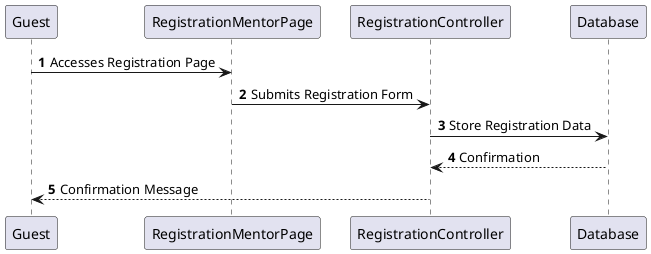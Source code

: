 @startuml
autonumber

' Description: This diagram registers a guest as a mentor
Guest -> RegistrationMentorPage: Accesses Registration Page
RegistrationMentorPage -> RegistrationController: Submits Registration Form
RegistrationController -> Database: Store Registration Data
Database --> RegistrationController: Confirmation
RegistrationController --> Guest: Confirmation Message

@enduml
